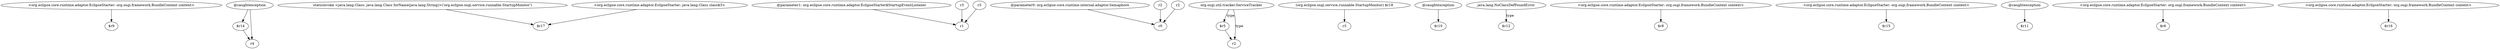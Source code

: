 digraph g {
0[label="<org.eclipse.core.runtime.adaptor.EclipseStarter: org.osgi.framework.BundleContext context>"]
1[label="$r9"]
0->1[label=""]
2[label="@caughtexception"]
3[label="$r14"]
2->3[label=""]
4[label="staticinvoke <java.lang.Class: java.lang.Class forName(java.lang.String)>('org.eclipse.osgi.service.runnable.StartupMonitor')"]
5[label="$r17"]
4->5[label=""]
6[label="@parameter1: org.eclipse.core.runtime.adaptor.EclipseStarter$StartupEventListener"]
7[label="r1"]
6->7[label=""]
8[label="r4"]
3->8[label=""]
9[label="@parameter0: org.eclipse.core.runtime.internal.adaptor.Semaphore"]
10[label="r0"]
9->10[label=""]
11[label="org.osgi.util.tracker.ServiceTracker"]
12[label="$r5"]
11->12[label="type"]
13[label="r2"]
13->10[label=""]
14[label="r2"]
12->14[label=""]
15[label="(org.eclipse.osgi.service.runnable.StartupMonitor) $r18"]
16[label="r3"]
15->16[label=""]
17[label="@caughtexception"]
18[label="$r10"]
17->18[label=""]
2->8[label=""]
19[label="r3"]
19->7[label=""]
20[label="java.lang.NoClassDefFoundError"]
21[label="$r12"]
20->21[label="type"]
22[label="<org.eclipse.core.runtime.adaptor.EclipseStarter: org.osgi.framework.BundleContext context>"]
23[label="$r8"]
22->23[label=""]
24[label="<org.eclipse.core.runtime.adaptor.EclipseStarter: java.lang.Class class$3>"]
24->5[label=""]
25[label="r3"]
25->7[label=""]
26[label="<org.eclipse.core.runtime.adaptor.EclipseStarter: org.osgi.framework.BundleContext context>"]
27[label="$r15"]
26->27[label=""]
28[label="r2"]
28->10[label=""]
11->14[label="type"]
29[label="@caughtexception"]
30[label="$r11"]
29->30[label=""]
31[label="<org.eclipse.core.runtime.adaptor.EclipseStarter: org.osgi.framework.BundleContext context>"]
32[label="$r6"]
31->32[label=""]
33[label="<org.eclipse.core.runtime.adaptor.EclipseStarter: org.osgi.framework.BundleContext context>"]
34[label="$r16"]
33->34[label=""]
}